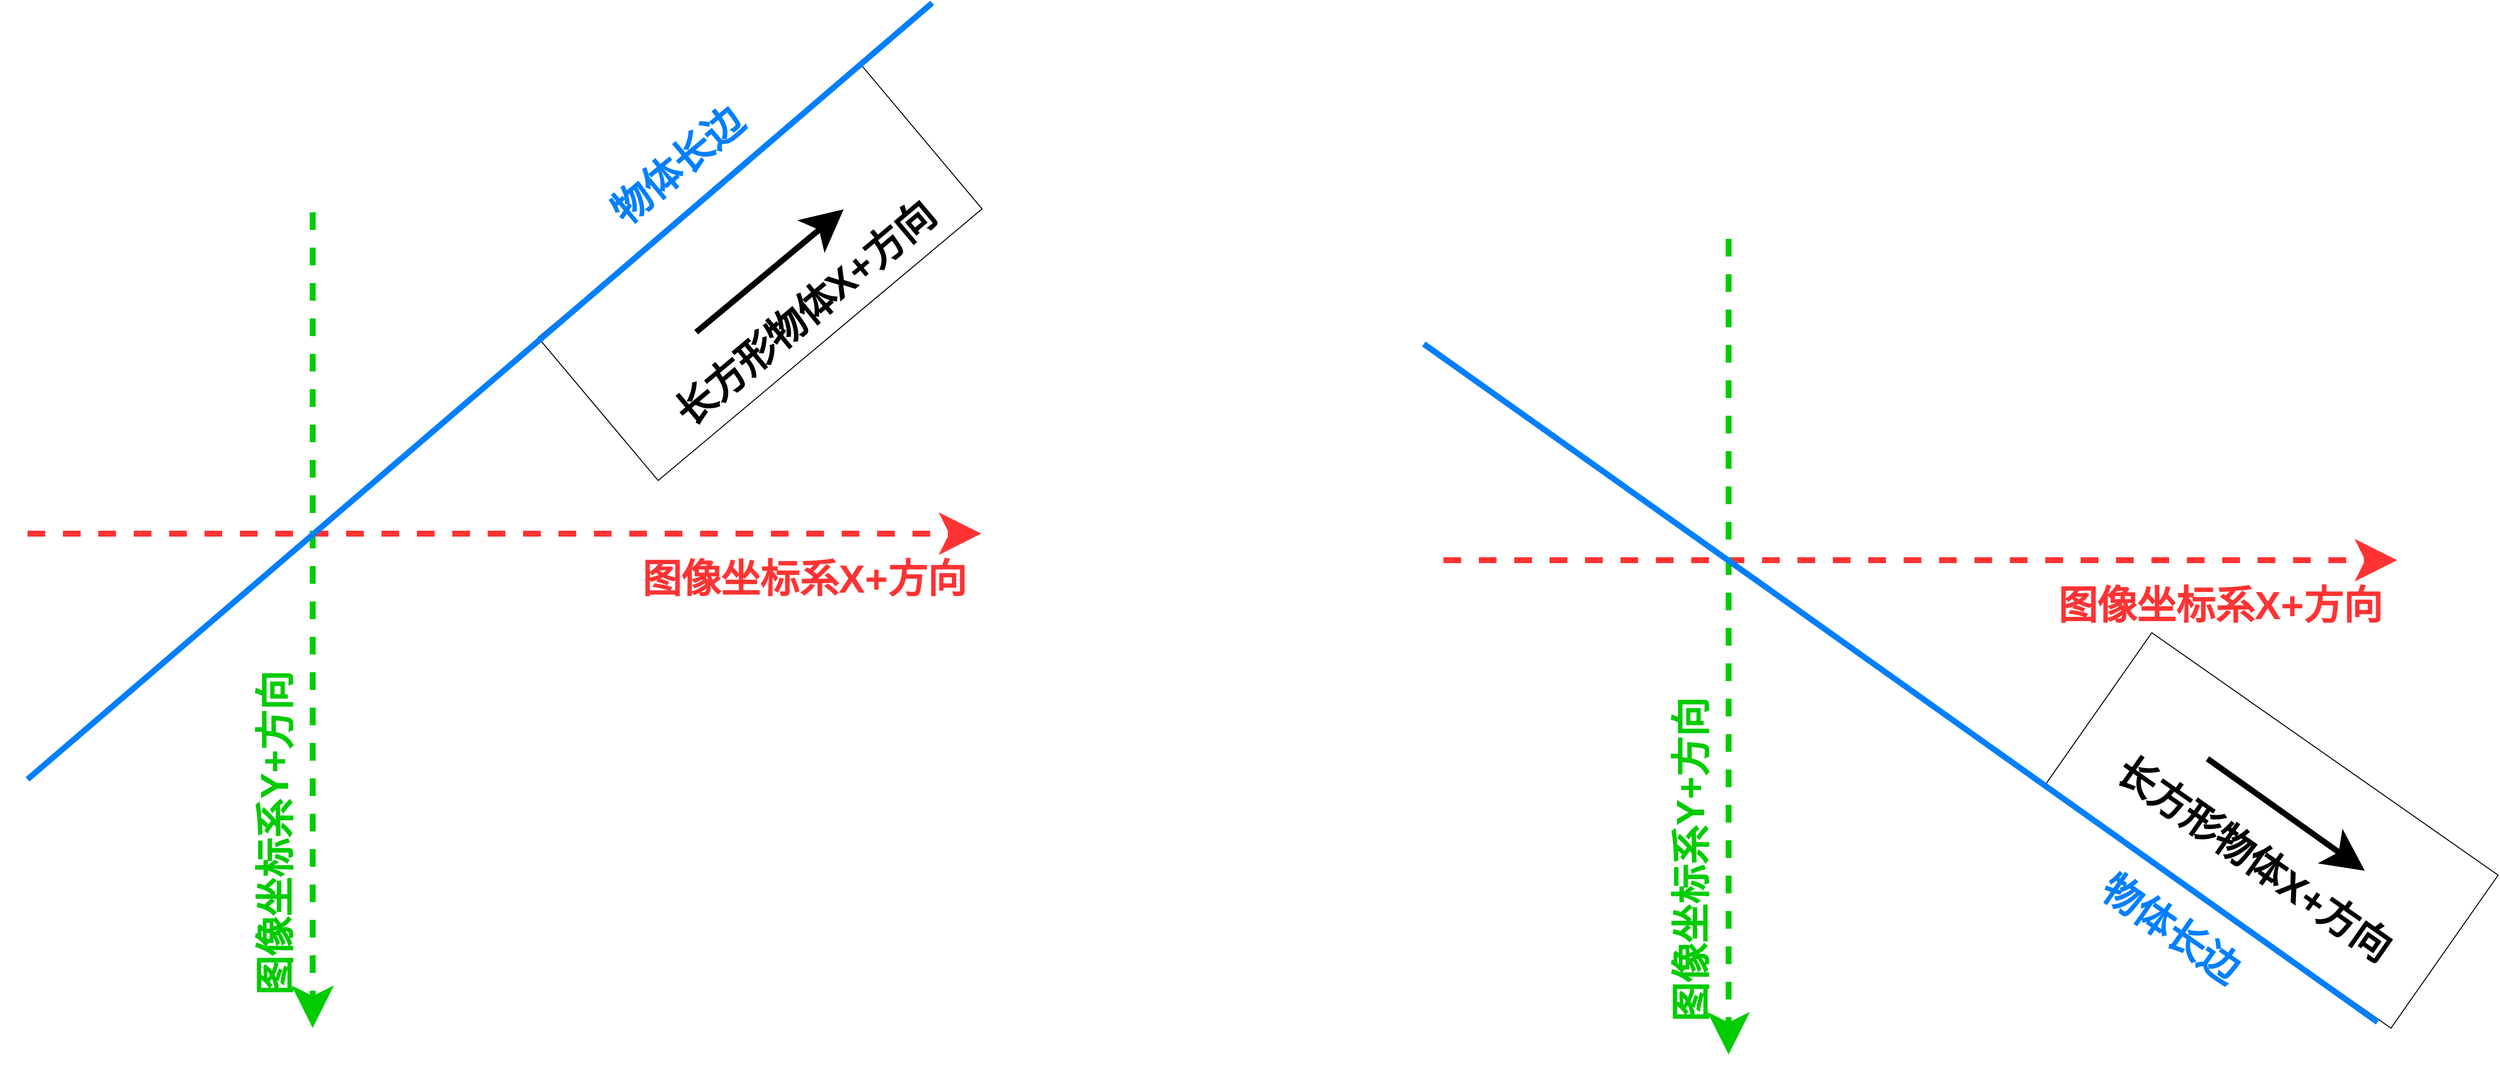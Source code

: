<mxfile version="24.7.17">
  <diagram name="第 1 页" id="5yj743W3PWXgBj-xQnoX">
    <mxGraphModel dx="8790" dy="5540" grid="1" gridSize="10" guides="1" tooltips="1" connect="1" arrows="1" fold="1" page="1" pageScale="1" pageWidth="827" pageHeight="1169" math="0" shadow="0">
      <root>
        <mxCell id="0" />
        <mxCell id="1" parent="0" />
        <mxCell id="ulbORYLSHq138kg4GUdA-19" value="" style="rounded=0;whiteSpace=wrap;html=1;rotation=-40;" parent="1" vertex="1">
          <mxGeometry x="1000" y="410" width="430" height="190" as="geometry" />
        </mxCell>
        <mxCell id="YATunz6LuZnl2APo-tTB-1" value="" style="endArrow=classic;html=1;rounded=0;strokeColor=#FF3333;strokeWidth=6;endSize=24;dashed=1;" parent="1" edge="1">
          <mxGeometry width="50" height="50" relative="1" as="geometry">
            <mxPoint x="470" y="770" as="sourcePoint" />
            <mxPoint x="1440" y="770" as="targetPoint" />
          </mxGeometry>
        </mxCell>
        <mxCell id="YATunz6LuZnl2APo-tTB-3" value="" style="endArrow=classic;html=1;rounded=0;strokeColor=#00CC00;strokeWidth=6;endSize=24;dashed=1;" parent="1" edge="1">
          <mxGeometry width="50" height="50" relative="1" as="geometry">
            <mxPoint x="760" y="443" as="sourcePoint" />
            <mxPoint x="760" y="1273" as="targetPoint" />
          </mxGeometry>
        </mxCell>
        <mxCell id="YATunz6LuZnl2APo-tTB-5" value="&lt;font style=&quot;font-size: 40px;&quot;&gt;图像坐标系X+方向&lt;/font&gt;" style="text;html=1;align=center;verticalAlign=middle;whiteSpace=wrap;rounded=0;fontSize=24;fontColor=#FF3333;fontStyle=1" parent="1" vertex="1">
          <mxGeometry x="1070" y="800" width="380" height="30" as="geometry" />
        </mxCell>
        <mxCell id="YATunz6LuZnl2APo-tTB-6" value="&lt;font style=&quot;font-size: 40px;&quot;&gt;图像坐标系Y+方向&lt;/font&gt;" style="text;html=1;align=center;verticalAlign=middle;whiteSpace=wrap;rounded=0;fontSize=24;fontColor=#00CC00;rotation=-90;fontStyle=1" parent="1" vertex="1">
          <mxGeometry x="520" y="1020" width="400" height="110" as="geometry" />
        </mxCell>
        <mxCell id="ulbORYLSHq138kg4GUdA-1" value="" style="endArrow=none;html=1;rounded=0;strokeColor=#007FFF;strokeWidth=6;endSize=24;endFill=0;" parent="1" edge="1">
          <mxGeometry width="50" height="50" relative="1" as="geometry">
            <mxPoint x="470" y="1020" as="sourcePoint" />
            <mxPoint x="1390" y="230" as="targetPoint" />
          </mxGeometry>
        </mxCell>
        <mxCell id="ulbORYLSHq138kg4GUdA-3" value="&lt;font color=&quot;#007fff&quot; style=&quot;font-size: 40px;&quot;&gt;物体长边&lt;/font&gt;" style="text;html=1;align=center;verticalAlign=middle;whiteSpace=wrap;rounded=0;fontSize=24;fontColor=#FF3333;fontStyle=1;rotation=-40;" parent="1" vertex="1">
          <mxGeometry x="940" y="380" width="380" height="30" as="geometry" />
        </mxCell>
        <mxCell id="ulbORYLSHq138kg4GUdA-23" value="" style="endArrow=classic;html=1;rounded=0;strokeColor=#000000;strokeWidth=6;endSize=24;" parent="1" edge="1">
          <mxGeometry width="50" height="50" relative="1" as="geometry">
            <mxPoint x="1150" y="565" as="sourcePoint" />
            <mxPoint x="1300" y="440" as="targetPoint" />
          </mxGeometry>
        </mxCell>
        <mxCell id="ulbORYLSHq138kg4GUdA-24" value="&lt;font color=&quot;#000000&quot; style=&quot;font-size: 40px;&quot;&gt;长方形物体X+方向&lt;/font&gt;" style="text;html=1;align=center;verticalAlign=middle;whiteSpace=wrap;rounded=0;fontSize=24;fontColor=#FF3333;fontStyle=1;rotation=-40;" parent="1" vertex="1">
          <mxGeometry x="1070" y="530" width="380" height="30" as="geometry" />
        </mxCell>
        <mxCell id="ulbORYLSHq138kg4GUdA-34" value="" style="rounded=0;whiteSpace=wrap;html=1;rotation=35;" parent="1" vertex="1">
          <mxGeometry x="2537" y="977" width="430" height="190" as="geometry" />
        </mxCell>
        <mxCell id="ulbORYLSHq138kg4GUdA-35" value="" style="endArrow=classic;html=1;rounded=0;strokeColor=#FF3333;strokeWidth=6;endSize=24;dashed=1;" parent="1" edge="1">
          <mxGeometry width="50" height="50" relative="1" as="geometry">
            <mxPoint x="1910" y="797" as="sourcePoint" />
            <mxPoint x="2880" y="797" as="targetPoint" />
          </mxGeometry>
        </mxCell>
        <mxCell id="ulbORYLSHq138kg4GUdA-36" value="" style="endArrow=classic;html=1;rounded=0;strokeColor=#00CC00;strokeWidth=6;endSize=24;dashed=1;" parent="1" edge="1">
          <mxGeometry width="50" height="50" relative="1" as="geometry">
            <mxPoint x="2200" y="470" as="sourcePoint" />
            <mxPoint x="2200" y="1300" as="targetPoint" />
          </mxGeometry>
        </mxCell>
        <mxCell id="ulbORYLSHq138kg4GUdA-37" value="&lt;font style=&quot;font-size: 40px;&quot;&gt;图像坐标系X+方向&lt;/font&gt;" style="text;html=1;align=center;verticalAlign=middle;whiteSpace=wrap;rounded=0;fontSize=24;fontColor=#FF3333;fontStyle=1" parent="1" vertex="1">
          <mxGeometry x="2510" y="827" width="380" height="30" as="geometry" />
        </mxCell>
        <mxCell id="ulbORYLSHq138kg4GUdA-38" value="&lt;font style=&quot;font-size: 40px;&quot;&gt;图像坐标系Y+方向&lt;/font&gt;" style="text;html=1;align=center;verticalAlign=middle;whiteSpace=wrap;rounded=0;fontSize=24;fontColor=#00CC00;rotation=-90;fontStyle=1" parent="1" vertex="1">
          <mxGeometry x="1960" y="1047" width="400" height="110" as="geometry" />
        </mxCell>
        <mxCell id="ulbORYLSHq138kg4GUdA-39" value="" style="endArrow=none;html=1;rounded=0;strokeColor=#007FFF;strokeWidth=6;endSize=24;endFill=0;" parent="1" edge="1">
          <mxGeometry width="50" height="50" relative="1" as="geometry">
            <mxPoint x="1890" y="577" as="sourcePoint" />
            <mxPoint x="2860" y="1267" as="targetPoint" />
          </mxGeometry>
        </mxCell>
        <mxCell id="ulbORYLSHq138kg4GUdA-40" value="&lt;font color=&quot;#007fff&quot; style=&quot;font-size: 40px;&quot;&gt;物体长边&lt;/font&gt;" style="text;html=1;align=center;verticalAlign=middle;whiteSpace=wrap;rounded=0;fontSize=24;fontColor=#FF3333;fontStyle=1;rotation=35;" parent="1" vertex="1">
          <mxGeometry x="2460" y="1157" width="380" height="30" as="geometry" />
        </mxCell>
        <mxCell id="ulbORYLSHq138kg4GUdA-44" value="" style="group;rotation=75;" parent="1" vertex="1" connectable="0">
          <mxGeometry x="2580.0" y="967.0" width="310.381" height="267.241" as="geometry" />
        </mxCell>
        <mxCell id="ulbORYLSHq138kg4GUdA-41" value="" style="endArrow=classic;html=1;rounded=0;strokeColor=#000000;strokeWidth=6;endSize=24;" parent="ulbORYLSHq138kg4GUdA-44" edge="1">
          <mxGeometry width="50" height="50" relative="1" as="geometry">
            <mxPoint x="107" y="32" as="sourcePoint" />
            <mxPoint x="267" y="146" as="targetPoint" />
          </mxGeometry>
        </mxCell>
        <mxCell id="ulbORYLSHq138kg4GUdA-42" value="&lt;font color=&quot;#000000&quot; style=&quot;font-size: 40px;&quot;&gt;长方形物体X+方向&lt;/font&gt;" style="text;html=1;align=center;verticalAlign=middle;whiteSpace=wrap;rounded=0;fontSize=24;fontColor=#FF3333;fontStyle=1;rotation=35;" parent="ulbORYLSHq138kg4GUdA-44" vertex="1">
          <mxGeometry x="-35" y="119" width="380" height="30" as="geometry" />
        </mxCell>
      </root>
    </mxGraphModel>
  </diagram>
</mxfile>
